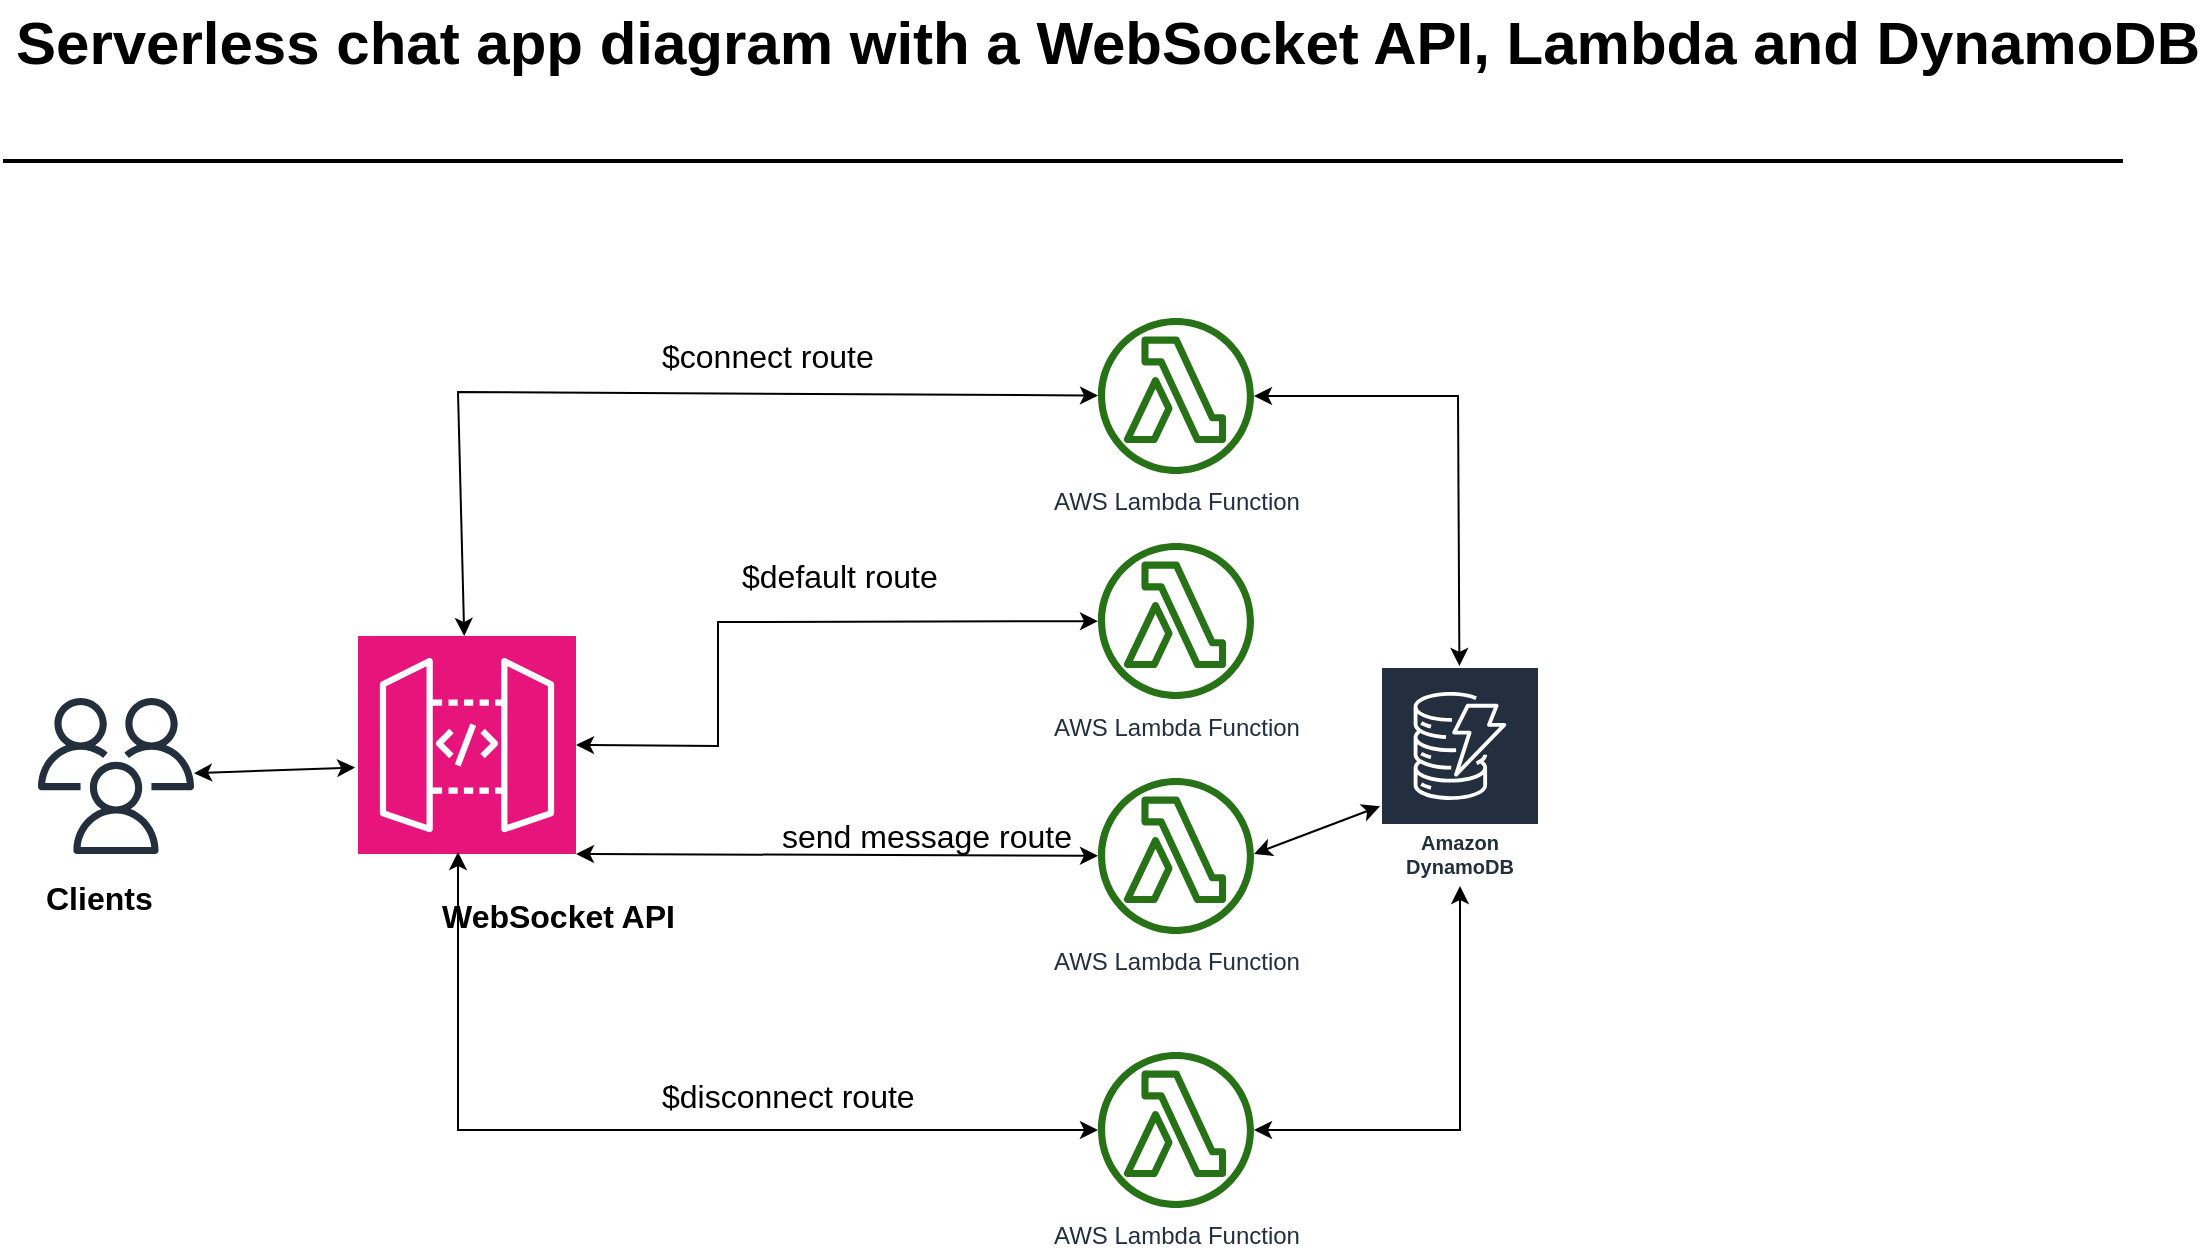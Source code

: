 <mxfile version="24.2.5" type="github">
  <diagram id="Ht1M8jgEwFfnCIfOTk4-" name="Page-1">
    <mxGraphModel dx="1386" dy="785" grid="1" gridSize="10" guides="1" tooltips="1" connect="1" arrows="1" fold="1" page="1" pageScale="1" pageWidth="1169" pageHeight="827" math="0" shadow="0">
      <root>
        <mxCell id="0" />
        <mxCell id="1" parent="0" />
        <mxCell id="-QjtrjUzRDEMRZ5MF8oH-47" value="Serverless chat app diagram with a WebSocket API, Lambda and DynamoDB" style="text;html=1;resizable=0;points=[];autosize=1;align=left;verticalAlign=top;spacingTop=-4;fontSize=30;fontStyle=1" parent="1" vertex="1">
          <mxGeometry x="56.5" y="64.5" width="1050" height="40" as="geometry" />
        </mxCell>
        <mxCell id="-QjtrjUzRDEMRZ5MF8oH-48" value="$connect route" style="text;html=1;resizable=0;points=[];autosize=1;align=left;verticalAlign=top;spacingTop=-4;fontSize=16;" parent="1" vertex="1">
          <mxGeometry x="380" y="230" width="130" height="30" as="geometry" />
        </mxCell>
        <mxCell id="SCVMTBWpLvtzJIhz15lM-1" value="" style="line;strokeWidth=2;html=1;fontSize=14;" parent="1" vertex="1">
          <mxGeometry x="52.5" y="139.5" width="1060" height="10" as="geometry" />
        </mxCell>
        <mxCell id="ZjOsvTAfmeXpD6pfFJ75-2" value="" style="sketch=0;outlineConnect=0;fontColor=#232F3E;gradientColor=none;fillColor=#232F3D;strokeColor=none;dashed=0;verticalLabelPosition=bottom;verticalAlign=top;align=center;html=1;fontSize=12;fontStyle=0;aspect=fixed;pointerEvents=1;shape=mxgraph.aws4.users;" vertex="1" parent="1">
          <mxGeometry x="70" y="413" width="78" height="78" as="geometry" />
        </mxCell>
        <mxCell id="ZjOsvTAfmeXpD6pfFJ75-3" value="" style="sketch=0;points=[[0,0,0],[0.25,0,0],[0.5,0,0],[0.75,0,0],[1,0,0],[0,1,0],[0.25,1,0],[0.5,1,0],[0.75,1,0],[1,1,0],[0,0.25,0],[0,0.5,0],[0,0.75,0],[1,0.25,0],[1,0.5,0],[1,0.75,0]];outlineConnect=0;fontColor=#232F3E;fillColor=#E7157B;strokeColor=#ffffff;dashed=0;verticalLabelPosition=bottom;verticalAlign=top;align=center;html=1;fontSize=12;fontStyle=0;aspect=fixed;shape=mxgraph.aws4.resourceIcon;resIcon=mxgraph.aws4.api_gateway;" vertex="1" parent="1">
          <mxGeometry x="230" y="382" width="109" height="109" as="geometry" />
        </mxCell>
        <mxCell id="ZjOsvTAfmeXpD6pfFJ75-4" value="AWS Lambda Function" style="outlineConnect=0;fontColor=#232F3E;gradientColor=none;fillColor=#277116;strokeColor=none;dashed=0;verticalLabelPosition=bottom;verticalAlign=top;align=center;html=1;fontSize=12;fontStyle=0;aspect=fixed;pointerEvents=1;shape=mxgraph.aws4.lambda_function;" vertex="1" parent="1">
          <mxGeometry x="600" y="335.5" width="78" height="78" as="geometry" />
        </mxCell>
        <mxCell id="ZjOsvTAfmeXpD6pfFJ75-5" value="AWS Lambda Function" style="outlineConnect=0;fontColor=#232F3E;gradientColor=none;fillColor=#277116;strokeColor=none;dashed=0;verticalLabelPosition=bottom;verticalAlign=top;align=center;html=1;fontSize=12;fontStyle=0;aspect=fixed;pointerEvents=1;shape=mxgraph.aws4.lambda_function;" vertex="1" parent="1">
          <mxGeometry x="600" y="453" width="78" height="78" as="geometry" />
        </mxCell>
        <mxCell id="ZjOsvTAfmeXpD6pfFJ75-6" value="AWS Lambda Function" style="outlineConnect=0;fontColor=#232F3E;gradientColor=none;fillColor=#277116;strokeColor=none;dashed=0;verticalLabelPosition=bottom;verticalAlign=top;align=center;html=1;fontSize=12;fontStyle=0;aspect=fixed;pointerEvents=1;shape=mxgraph.aws4.lambda_function;" vertex="1" parent="1">
          <mxGeometry x="600" y="590" width="78" height="78" as="geometry" />
        </mxCell>
        <mxCell id="ZjOsvTAfmeXpD6pfFJ75-7" value="AWS Lambda Function" style="outlineConnect=0;fontColor=#232F3E;gradientColor=none;fillColor=#277116;strokeColor=none;dashed=0;verticalLabelPosition=bottom;verticalAlign=top;align=center;html=1;fontSize=12;fontStyle=0;aspect=fixed;pointerEvents=1;shape=mxgraph.aws4.lambda_function;" vertex="1" parent="1">
          <mxGeometry x="600" y="223" width="78" height="78" as="geometry" />
        </mxCell>
        <mxCell id="ZjOsvTAfmeXpD6pfFJ75-8" value="Amazon DynamoDB" style="sketch=0;outlineConnect=0;fontColor=#232F3E;gradientColor=none;strokeColor=#ffffff;fillColor=#232F3E;dashed=0;verticalLabelPosition=middle;verticalAlign=bottom;align=center;html=1;whiteSpace=wrap;fontSize=10;fontStyle=1;spacing=3;shape=mxgraph.aws4.productIcon;prIcon=mxgraph.aws4.dynamodb;" vertex="1" parent="1">
          <mxGeometry x="741" y="397" width="80" height="110" as="geometry" />
        </mxCell>
        <mxCell id="ZjOsvTAfmeXpD6pfFJ75-9" value="" style="endArrow=classic;startArrow=classic;html=1;rounded=0;entryX=-0.013;entryY=0.603;entryDx=0;entryDy=0;entryPerimeter=0;" edge="1" parent="1" source="ZjOsvTAfmeXpD6pfFJ75-2" target="ZjOsvTAfmeXpD6pfFJ75-3">
          <mxGeometry width="50" height="50" relative="1" as="geometry">
            <mxPoint x="148" y="460" as="sourcePoint" />
            <mxPoint x="198" y="410" as="targetPoint" />
          </mxGeometry>
        </mxCell>
        <mxCell id="ZjOsvTAfmeXpD6pfFJ75-12" value="" style="endArrow=classic;startArrow=classic;html=1;rounded=0;" edge="1" parent="1" target="ZjOsvTAfmeXpD6pfFJ75-6">
          <mxGeometry width="50" height="50" relative="1" as="geometry">
            <mxPoint x="280" y="490" as="sourcePoint" />
            <mxPoint x="472" y="550" as="targetPoint" />
            <Array as="points">
              <mxPoint x="280" y="629" />
            </Array>
          </mxGeometry>
        </mxCell>
        <mxCell id="ZjOsvTAfmeXpD6pfFJ75-13" value="" style="endArrow=classic;startArrow=classic;html=1;rounded=0;" edge="1" parent="1" source="ZjOsvTAfmeXpD6pfFJ75-3" target="ZjOsvTAfmeXpD6pfFJ75-7">
          <mxGeometry width="50" height="50" relative="1" as="geometry">
            <mxPoint x="300" y="340" as="sourcePoint" />
            <mxPoint x="412" y="340" as="targetPoint" />
            <Array as="points">
              <mxPoint x="280" y="260" />
            </Array>
          </mxGeometry>
        </mxCell>
        <mxCell id="ZjOsvTAfmeXpD6pfFJ75-14" value="" style="endArrow=classic;startArrow=classic;html=1;rounded=0;" edge="1" parent="1" source="ZjOsvTAfmeXpD6pfFJ75-7" target="ZjOsvTAfmeXpD6pfFJ75-8">
          <mxGeometry width="50" height="50" relative="1" as="geometry">
            <mxPoint x="710" y="270" as="sourcePoint" />
            <mxPoint x="653.5" y="270" as="targetPoint" />
            <Array as="points">
              <mxPoint x="780" y="262" />
            </Array>
          </mxGeometry>
        </mxCell>
        <mxCell id="ZjOsvTAfmeXpD6pfFJ75-16" value="" style="endArrow=classic;startArrow=classic;html=1;rounded=0;" edge="1" parent="1" source="ZjOsvTAfmeXpD6pfFJ75-6" target="ZjOsvTAfmeXpD6pfFJ75-8">
          <mxGeometry width="50" height="50" relative="1" as="geometry">
            <mxPoint x="630" y="590" as="sourcePoint" />
            <mxPoint x="742" y="590" as="targetPoint" />
            <Array as="points">
              <mxPoint x="781" y="629" />
            </Array>
          </mxGeometry>
        </mxCell>
        <object label="Clients" id="ZjOsvTAfmeXpD6pfFJ75-17">
          <mxCell style="text;html=1;resizable=0;points=[];autosize=1;align=left;verticalAlign=top;spacingTop=-4;fontSize=16;fontStyle=1" vertex="1" parent="1">
            <mxGeometry x="71.5" y="501" width="70" height="30" as="geometry" />
          </mxCell>
        </object>
        <mxCell id="ZjOsvTAfmeXpD6pfFJ75-18" value="WebSocket API" style="text;html=1;resizable=0;points=[];autosize=1;align=left;verticalAlign=top;spacingTop=-4;fontSize=16;fontStyle=1" vertex="1" parent="1">
          <mxGeometry x="270" y="510" width="130" height="30" as="geometry" />
        </mxCell>
        <mxCell id="ZjOsvTAfmeXpD6pfFJ75-19" value="$default route" style="text;html=1;resizable=0;points=[];autosize=1;align=left;verticalAlign=top;spacingTop=-4;fontSize=16;" vertex="1" parent="1">
          <mxGeometry x="420" y="340" width="120" height="30" as="geometry" />
        </mxCell>
        <mxCell id="ZjOsvTAfmeXpD6pfFJ75-27" value="" style="endArrow=classic;startArrow=classic;html=1;rounded=0;" edge="1" parent="1" target="ZjOsvTAfmeXpD6pfFJ75-8">
          <mxGeometry width="50" height="50" relative="1" as="geometry">
            <mxPoint x="678" y="491" as="sourcePoint" />
            <mxPoint x="728" y="441" as="targetPoint" />
          </mxGeometry>
        </mxCell>
        <mxCell id="ZjOsvTAfmeXpD6pfFJ75-29" value="" style="endArrow=classic;startArrow=classic;html=1;rounded=0;exitX=1;exitY=0.5;exitDx=0;exitDy=0;exitPerimeter=0;" edge="1" parent="1" source="ZjOsvTAfmeXpD6pfFJ75-3" target="ZjOsvTAfmeXpD6pfFJ75-4">
          <mxGeometry width="50" height="50" relative="1" as="geometry">
            <mxPoint x="440" y="439" as="sourcePoint" />
            <mxPoint x="490" y="389" as="targetPoint" />
            <Array as="points">
              <mxPoint x="410" y="437" />
              <mxPoint x="410" y="375" />
            </Array>
          </mxGeometry>
        </mxCell>
        <mxCell id="ZjOsvTAfmeXpD6pfFJ75-30" value="" style="endArrow=classic;startArrow=classic;html=1;rounded=0;exitX=1;exitY=1;exitDx=0;exitDy=0;exitPerimeter=0;" edge="1" parent="1" source="ZjOsvTAfmeXpD6pfFJ75-3" target="ZjOsvTAfmeXpD6pfFJ75-5">
          <mxGeometry width="50" height="50" relative="1" as="geometry">
            <mxPoint x="425" y="480" as="sourcePoint" />
            <mxPoint x="475" y="430" as="targetPoint" />
          </mxGeometry>
        </mxCell>
        <mxCell id="ZjOsvTAfmeXpD6pfFJ75-31" value="send message route" style="text;html=1;resizable=0;points=[];autosize=1;align=left;verticalAlign=top;spacingTop=-4;fontSize=16;" vertex="1" parent="1">
          <mxGeometry x="440" y="470" width="170" height="30" as="geometry" />
        </mxCell>
        <mxCell id="ZjOsvTAfmeXpD6pfFJ75-33" value="$disconnect route" style="text;html=1;resizable=0;points=[];autosize=1;align=left;verticalAlign=top;spacingTop=-4;fontSize=16;" vertex="1" parent="1">
          <mxGeometry x="380" y="600" width="150" height="30" as="geometry" />
        </mxCell>
      </root>
    </mxGraphModel>
  </diagram>
</mxfile>
